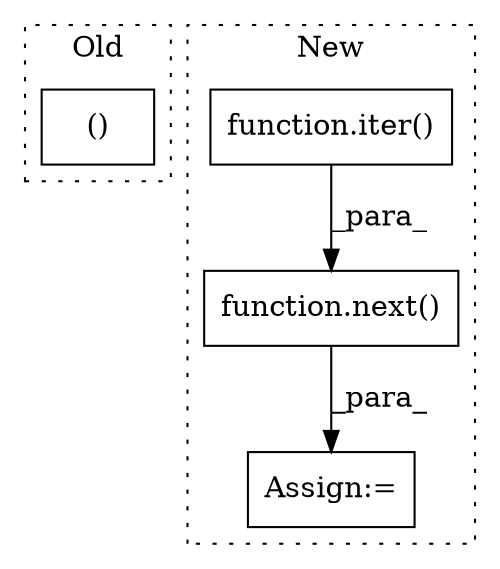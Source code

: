 digraph G {
subgraph cluster0 {
1 [label="()" a="54" s="1052" l="7" shape="box"];
label = "Old";
style="dotted";
}
subgraph cluster1 {
2 [label="function.iter()" a="75" s="1183,1195" l="5,1" shape="box"];
3 [label="Assign:=" a="68" s="1325" l="3" shape="box"];
4 [label="function.next()" a="75" s="1178,1196" l="5,1" shape="box"];
label = "New";
style="dotted";
}
2 -> 4 [label="_para_"];
4 -> 3 [label="_para_"];
}